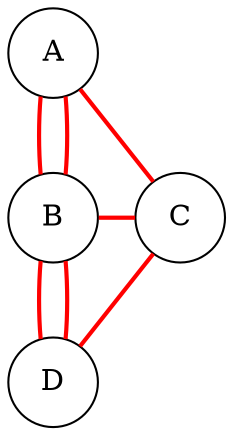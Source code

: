 graph g{
A[height=0.6,width=0.6,fixedsize=true];
B[height=0.6,width=0.6,fixedsize=true];
C[height=0.6,width=0.6,fixedsize=true];
D[height=0.6,width=0.6,fixedsize=true];

A -- B [color=red,style=bold];
A -- B [color=red,style=bold];
A -- C [color=red,style=bold];
B -- C [color=red,style=bold];
B -- D [color=red,style=bold];
B -- D [color=red,style=bold];
C -- D [color=red,style=bold];
{rank=same; B C};
}
